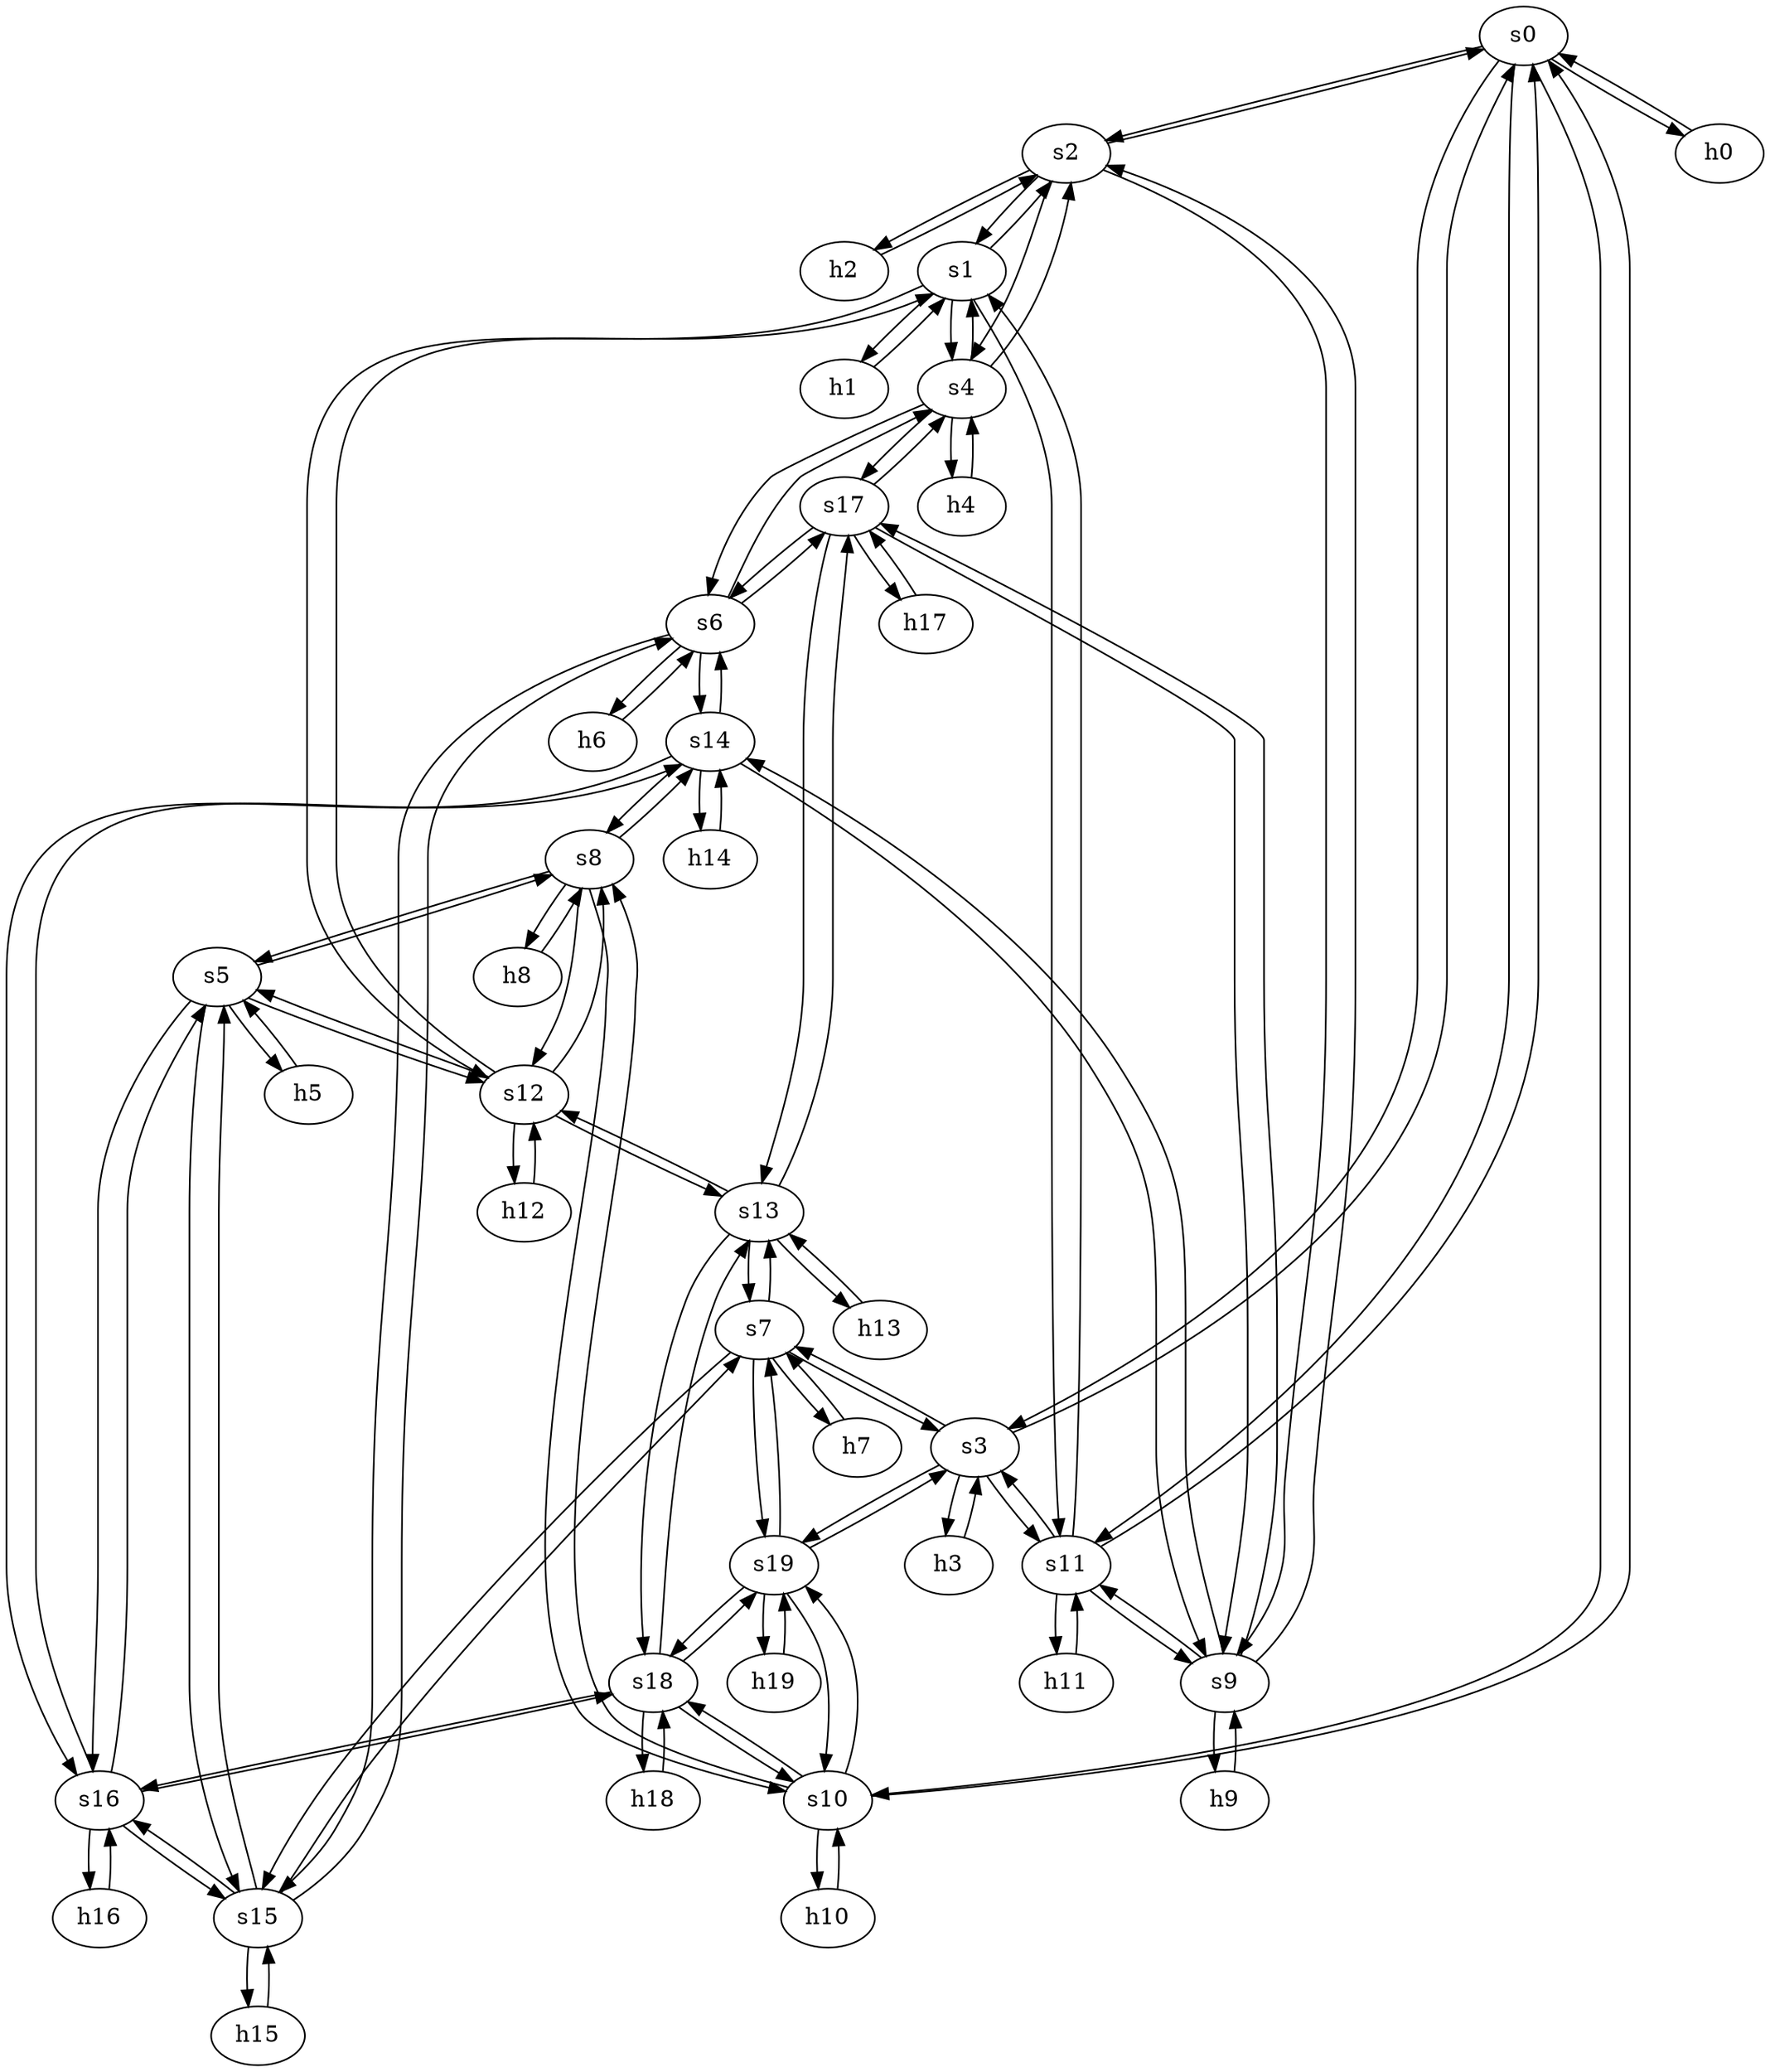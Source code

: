 strict digraph jellyfish{
s0 [id=0, type=switch];
s1 [id=1, type=switch];
s2 [id=2, type=switch];
s3 [id=3, type=switch];
s4 [id=4, type=switch];
s5 [id=5, type=switch];
s6 [id=6, type=switch];
s7 [id=7, type=switch];
s8 [id=8, type=switch];
s9 [id=9, type=switch];
s10 [id=10, type=switch];
s11 [id=11, type=switch];
s12 [id=12, type=switch];
s13 [id=13, type=switch];
s14 [id=14, type=switch];
s15 [id=15, type=switch];
s16 [id=16, type=switch];
s17 [id=17, type=switch];
s18 [id=18, type=switch];
s19 [id=19, type=switch];
h0 [ip="1.0.0.100", mac="00:00:00:00:00:50", type=host];
h1 [ip="1.0.0.101", mac="00:00:00:00:00:51", type=host];
h2 [ip="1.0.0.102", mac="00:00:00:00:00:52", type=host];
h3 [ip="1.0.0.103", mac="00:00:00:00:00:53", type=host];
h4 [ip="1.0.0.104", mac="00:00:00:00:00:54", type=host];
h5 [ip="1.0.0.105", mac="00:00:00:00:00:55", type=host];
h6 [ip="1.0.0.106", mac="00:00:00:00:00:56", type=host];
h7 [ip="1.0.0.107", mac="00:00:00:00:00:57", type=host];
h8 [ip="1.0.0.108", mac="00:00:00:00:00:58", type=host];
h9 [ip="1.0.0.109", mac="00:00:00:00:00:59", type=host];
h10 [ip="1.0.0.110", mac="00:00:00:00:00:60", type=host];
h11 [ip="1.0.0.111", mac="00:00:00:00:00:61", type=host];
h12 [ip="1.0.0.112", mac="00:00:00:00:00:62", type=host];
h13 [ip="1.0.0.113", mac="00:00:00:00:00:63", type=host];
h14 [ip="1.0.0.114", mac="00:00:00:00:00:64", type=host];
h15 [ip="1.0.0.115", mac="00:00:00:00:00:65", type=host];
h16 [ip="1.0.0.116", mac="00:00:00:00:00:66", type=host];
h17 [ip="1.0.0.117", mac="00:00:00:00:00:67", type=host];
h18 [ip="1.0.0.118", mac="00:00:00:00:00:68", type=host];
h19 [ip="1.0.0.119", mac="00:00:00:00:00:69", type=host];
h7 -> s7 [capacity="100Gbps",cost=1,src_port=0,dst_port=27];
s7 -> h7 [capacity="100Gbps",cost=1,src_port=27,dst_port=0];
h8 -> s8 [capacity="100Gbps",cost=1,src_port=0,dst_port=28];
s8 -> h8 [capacity="100Gbps",cost=1,src_port=28,dst_port=0];
h1 -> s1 [capacity="100Gbps",cost=1,src_port=0,dst_port=21];
s1 -> h1 [capacity="100Gbps",cost=1,src_port=21,dst_port=0];
h2 -> s2 [capacity="100Gbps",cost=1,src_port=0,dst_port=22];
s2 -> h2 [capacity="100Gbps",cost=1,src_port=22,dst_port=0];
h0 -> s0 [capacity="100Gbps",cost=1,src_port=0,dst_port=20];
s0 -> h0 [capacity="100Gbps",cost=1,src_port=20,dst_port=0];
h5 -> s5 [capacity="100Gbps",cost=1,src_port=0,dst_port=25];
s5 -> h5 [capacity="100Gbps",cost=1,src_port=25,dst_port=0];
h6 -> s6 [capacity="100Gbps",cost=1,src_port=0,dst_port=26];
s6 -> h6 [capacity="100Gbps",cost=1,src_port=26,dst_port=0];
h3 -> s3 [capacity="100Gbps",cost=1,src_port=0,dst_port=23];
s3 -> h3 [capacity="100Gbps",cost=1,src_port=23,dst_port=0];
h4 -> s4 [capacity="100Gbps",cost=1,src_port=0,dst_port=24];
s4 -> h4 [capacity="100Gbps",cost=1,src_port=24,dst_port=0];
s2 -> s4 [capacity="1Gbps",cost=1,src_port=4,dst_port=2];
s4 -> s2 [capacity="1Gbps",cost=1,src_port=2,dst_port=4];
s1 -> s2 [capacity="1Gbps",cost=1,src_port=2,dst_port=1];
s2 -> s1 [capacity="1Gbps",cost=1,src_port=1,dst_port=2];
s1 -> s4 [capacity="1Gbps",cost=1,src_port=4,dst_port=1];
s4 -> s1 [capacity="1Gbps",cost=1,src_port=1,dst_port=4];
s0 -> s2 [capacity="1Gbps",cost=1,src_port=2,dst_port=0];
s2 -> s0 [capacity="1Gbps",cost=1,src_port=0,dst_port=2];
s0 -> s11 [capacity="1Gbps",cost=1,src_port=11,dst_port=0];
s11 -> s0 [capacity="1Gbps",cost=1,src_port=0,dst_port=11];
s0 -> s10 [capacity="1Gbps",cost=1,src_port=10,dst_port=0];
s10 -> s0 [capacity="1Gbps",cost=1,src_port=0,dst_port=10];
s0 -> s3 [capacity="1Gbps",cost=1,src_port=3,dst_port=0];
s3 -> s0 [capacity="1Gbps",cost=1,src_port=0,dst_port=3];
s5 -> s8 [capacity="1Gbps",cost=1,src_port=8,dst_port=5];
s8 -> s5 [capacity="1Gbps",cost=1,src_port=5,dst_port=8];
s4 -> s6 [capacity="1Gbps",cost=1,src_port=6,dst_port=4];
s6 -> s4 [capacity="1Gbps",cost=1,src_port=4,dst_port=6];
s3 -> s7 [capacity="1Gbps",cost=1,src_port=7,dst_port=3];
s7 -> s3 [capacity="1Gbps",cost=1,src_port=3,dst_port=7];
h19 -> s19 [capacity="100Gbps",cost=1,src_port=0,dst_port=39];
s19 -> h19 [capacity="100Gbps",cost=1,src_port=39,dst_port=0];
s18 -> s19 [capacity="1Gbps",cost=1,src_port=19,dst_port=18];
s19 -> s18 [capacity="1Gbps",cost=1,src_port=18,dst_port=19];
s17 -> s6 [capacity="1Gbps",cost=1,src_port=6,dst_port=17];
s6 -> s17 [capacity="1Gbps",cost=1,src_port=17,dst_port=6];
s17 -> s4 [capacity="1Gbps",cost=1,src_port=4,dst_port=17];
s4 -> s17 [capacity="1Gbps",cost=1,src_port=17,dst_port=4];
s12 -> s1 [capacity="1Gbps",cost=1,src_port=1,dst_port=12];
s1 -> s12 [capacity="1Gbps",cost=1,src_port=12,dst_port=1];
s12 -> s8 [capacity="1Gbps",cost=1,src_port=8,dst_port=12];
s8 -> s12 [capacity="1Gbps",cost=1,src_port=12,dst_port=8];
s12 -> s5 [capacity="1Gbps",cost=1,src_port=5,dst_port=12];
s5 -> s12 [capacity="1Gbps",cost=1,src_port=12,dst_port=5];
s12 -> s13 [capacity="1Gbps",cost=1,src_port=13,dst_port=12];
s13 -> s12 [capacity="1Gbps",cost=1,src_port=12,dst_port=13];
s11 -> s1 [capacity="1Gbps",cost=1,src_port=1,dst_port=11];
s1 -> s11 [capacity="1Gbps",cost=1,src_port=11,dst_port=1];
s11 -> s3 [capacity="1Gbps",cost=1,src_port=3,dst_port=11];
s3 -> s11 [capacity="1Gbps",cost=1,src_port=11,dst_port=3];
s10 -> s8 [capacity="1Gbps",cost=1,src_port=8,dst_port=10];
s8 -> s10 [capacity="1Gbps",cost=1,src_port=10,dst_port=8];
s10 -> s19 [capacity="1Gbps",cost=1,src_port=19,dst_port=10];
s19 -> s10 [capacity="1Gbps",cost=1,src_port=10,dst_port=19];
s10 -> s18 [capacity="1Gbps",cost=1,src_port=18,dst_port=10];
s18 -> s10 [capacity="1Gbps",cost=1,src_port=10,dst_port=18];
s9 -> s11 [capacity="1Gbps",cost=1,src_port=11,dst_port=9];
s11 -> s9 [capacity="1Gbps",cost=1,src_port=9,dst_port=11];
s9 -> s2 [capacity="1Gbps",cost=1,src_port=2,dst_port=9];
s2 -> s9 [capacity="1Gbps",cost=1,src_port=9,dst_port=2];
s9 -> s14 [capacity="1Gbps",cost=1,src_port=14,dst_port=9];
s14 -> s9 [capacity="1Gbps",cost=1,src_port=9,dst_port=14];
s9 -> s17 [capacity="1Gbps",cost=1,src_port=17,dst_port=9];
s17 -> s9 [capacity="1Gbps",cost=1,src_port=9,dst_port=17];
s16 -> s5 [capacity="1Gbps",cost=1,src_port=5,dst_port=16];
s5 -> s16 [capacity="1Gbps",cost=1,src_port=16,dst_port=5];
s16 -> s18 [capacity="1Gbps",cost=1,src_port=18,dst_port=16];
s18 -> s16 [capacity="1Gbps",cost=1,src_port=16,dst_port=18];
s15 -> s6 [capacity="1Gbps",cost=1,src_port=6,dst_port=15];
s6 -> s15 [capacity="1Gbps",cost=1,src_port=15,dst_port=6];
s15 -> s7 [capacity="1Gbps",cost=1,src_port=7,dst_port=15];
s7 -> s15 [capacity="1Gbps",cost=1,src_port=15,dst_port=7];
s15 -> s16 [capacity="1Gbps",cost=1,src_port=16,dst_port=15];
s16 -> s15 [capacity="1Gbps",cost=1,src_port=15,dst_port=16];
s15 -> s5 [capacity="1Gbps",cost=1,src_port=5,dst_port=15];
s5 -> s15 [capacity="1Gbps",cost=1,src_port=15,dst_port=5];
s14 -> s16 [capacity="1Gbps",cost=1,src_port=16,dst_port=14];
s16 -> s14 [capacity="1Gbps",cost=1,src_port=14,dst_port=16];
s14 -> s8 [capacity="1Gbps",cost=1,src_port=8,dst_port=14];
s8 -> s14 [capacity="1Gbps",cost=1,src_port=14,dst_port=8];
s14 -> s6 [capacity="1Gbps",cost=1,src_port=6,dst_port=14];
s6 -> s14 [capacity="1Gbps",cost=1,src_port=14,dst_port=6];
s13 -> s18 [capacity="1Gbps",cost=1,src_port=18,dst_port=13];
s18 -> s13 [capacity="1Gbps",cost=1,src_port=13,dst_port=18];
s13 -> s17 [capacity="1Gbps",cost=1,src_port=17,dst_port=13];
s17 -> s13 [capacity="1Gbps",cost=1,src_port=13,dst_port=17];
s13 -> s7 [capacity="1Gbps",cost=1,src_port=7,dst_port=13];
s7 -> s13 [capacity="1Gbps",cost=1,src_port=13,dst_port=7];
h17 -> s17 [capacity="100Gbps",cost=1,src_port=0,dst_port=37];
s17 -> h17 [capacity="100Gbps",cost=1,src_port=37,dst_port=0];
h18 -> s18 [capacity="100Gbps",cost=1,src_port=0,dst_port=38];
s18 -> h18 [capacity="100Gbps",cost=1,src_port=38,dst_port=0];
h9 -> s9 [capacity="100Gbps",cost=1,src_port=0,dst_port=29];
s9 -> h9 [capacity="100Gbps",cost=1,src_port=29,dst_port=0];
h10 -> s10 [capacity="100Gbps",cost=1,src_port=0,dst_port=30];
s10 -> h10 [capacity="100Gbps",cost=1,src_port=30,dst_port=0];
h11 -> s11 [capacity="100Gbps",cost=1,src_port=0,dst_port=31];
s11 -> h11 [capacity="100Gbps",cost=1,src_port=31,dst_port=0];
h12 -> s12 [capacity="100Gbps",cost=1,src_port=0,dst_port=32];
s12 -> h12 [capacity="100Gbps",cost=1,src_port=32,dst_port=0];
h13 -> s13 [capacity="100Gbps",cost=1,src_port=0,dst_port=33];
s13 -> h13 [capacity="100Gbps",cost=1,src_port=33,dst_port=0];
h14 -> s14 [capacity="100Gbps",cost=1,src_port=0,dst_port=34];
s14 -> h14 [capacity="100Gbps",cost=1,src_port=34,dst_port=0];
h15 -> s15 [capacity="100Gbps",cost=1,src_port=0,dst_port=35];
s15 -> h15 [capacity="100Gbps",cost=1,src_port=35,dst_port=0];
h16 -> s16 [capacity="100Gbps",cost=1,src_port=0,dst_port=36];
s16 -> h16 [capacity="100Gbps",cost=1,src_port=36,dst_port=0];
s19 -> s7 [capacity="1Gbps",cost=1,src_port=7,dst_port=19];
s7 -> s19 [capacity="1Gbps",cost=1,src_port=19,dst_port=7];
s19 -> s3 [capacity="1Gbps",cost=1,src_port=3,dst_port=19];
s3 -> s19 [capacity="1Gbps",cost=1,src_port=19,dst_port=3];
}